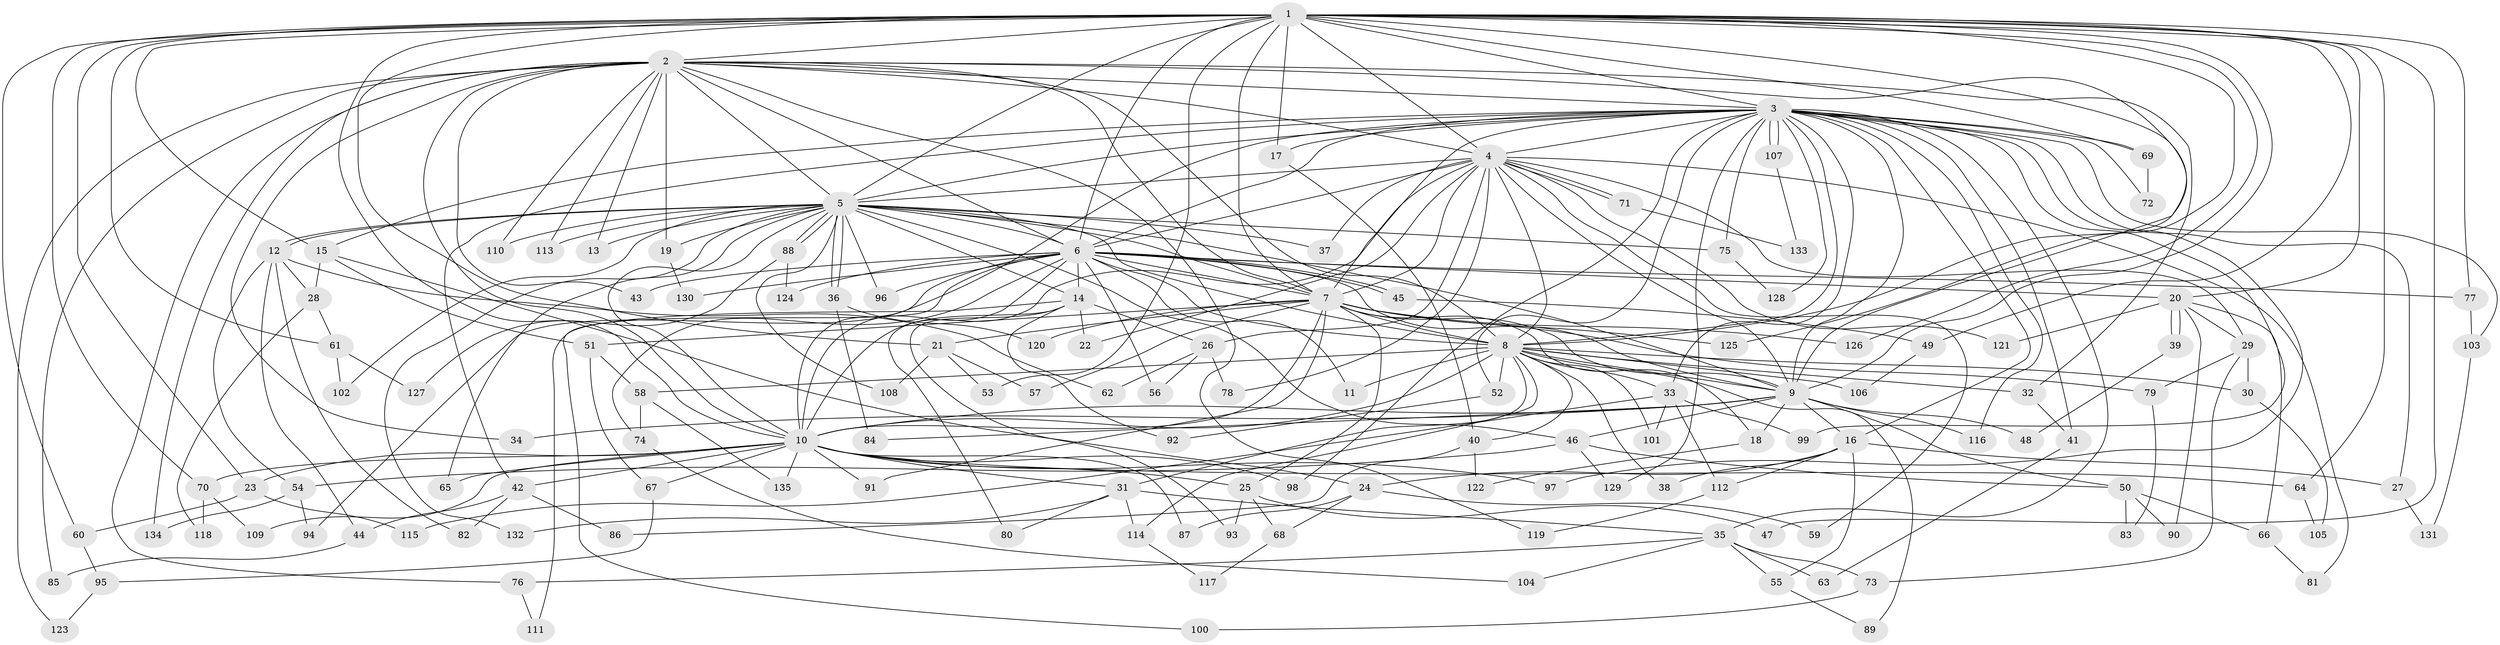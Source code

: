 // coarse degree distribution, {30: 0.010309278350515464, 18: 0.020618556701030927, 27: 0.010309278350515464, 25: 0.010309278350515464, 21: 0.010309278350515464, 23: 0.010309278350515464, 19: 0.010309278350515464, 2: 0.4948453608247423, 9: 0.010309278350515464, 8: 0.020618556701030927, 5: 0.061855670103092786, 3: 0.16494845360824742, 7: 0.020618556701030927, 4: 0.10309278350515463, 6: 0.041237113402061855}
// Generated by graph-tools (version 1.1) at 2025/23/03/03/25 07:23:35]
// undirected, 135 vertices, 295 edges
graph export_dot {
graph [start="1"]
  node [color=gray90,style=filled];
  1;
  2;
  3;
  4;
  5;
  6;
  7;
  8;
  9;
  10;
  11;
  12;
  13;
  14;
  15;
  16;
  17;
  18;
  19;
  20;
  21;
  22;
  23;
  24;
  25;
  26;
  27;
  28;
  29;
  30;
  31;
  32;
  33;
  34;
  35;
  36;
  37;
  38;
  39;
  40;
  41;
  42;
  43;
  44;
  45;
  46;
  47;
  48;
  49;
  50;
  51;
  52;
  53;
  54;
  55;
  56;
  57;
  58;
  59;
  60;
  61;
  62;
  63;
  64;
  65;
  66;
  67;
  68;
  69;
  70;
  71;
  72;
  73;
  74;
  75;
  76;
  77;
  78;
  79;
  80;
  81;
  82;
  83;
  84;
  85;
  86;
  87;
  88;
  89;
  90;
  91;
  92;
  93;
  94;
  95;
  96;
  97;
  98;
  99;
  100;
  101;
  102;
  103;
  104;
  105;
  106;
  107;
  108;
  109;
  110;
  111;
  112;
  113;
  114;
  115;
  116;
  117;
  118;
  119;
  120;
  121;
  122;
  123;
  124;
  125;
  126;
  127;
  128;
  129;
  130;
  131;
  132;
  133;
  134;
  135;
  1 -- 2;
  1 -- 3;
  1 -- 4;
  1 -- 5;
  1 -- 6;
  1 -- 7;
  1 -- 8;
  1 -- 9;
  1 -- 10;
  1 -- 15;
  1 -- 17;
  1 -- 20;
  1 -- 21;
  1 -- 23;
  1 -- 47;
  1 -- 49;
  1 -- 53;
  1 -- 60;
  1 -- 61;
  1 -- 64;
  1 -- 69;
  1 -- 70;
  1 -- 77;
  1 -- 125;
  1 -- 126;
  2 -- 3;
  2 -- 4;
  2 -- 5;
  2 -- 6;
  2 -- 7;
  2 -- 8;
  2 -- 9;
  2 -- 10;
  2 -- 13;
  2 -- 19;
  2 -- 32;
  2 -- 34;
  2 -- 43;
  2 -- 76;
  2 -- 85;
  2 -- 110;
  2 -- 113;
  2 -- 119;
  2 -- 123;
  2 -- 134;
  3 -- 4;
  3 -- 5;
  3 -- 6;
  3 -- 7;
  3 -- 8;
  3 -- 9;
  3 -- 10;
  3 -- 15;
  3 -- 16;
  3 -- 17;
  3 -- 27;
  3 -- 33;
  3 -- 35;
  3 -- 41;
  3 -- 42;
  3 -- 52;
  3 -- 69;
  3 -- 72;
  3 -- 75;
  3 -- 97;
  3 -- 98;
  3 -- 99;
  3 -- 103;
  3 -- 107;
  3 -- 107;
  3 -- 116;
  3 -- 128;
  3 -- 129;
  4 -- 5;
  4 -- 6;
  4 -- 7;
  4 -- 8;
  4 -- 9;
  4 -- 10;
  4 -- 22;
  4 -- 26;
  4 -- 29;
  4 -- 37;
  4 -- 59;
  4 -- 71;
  4 -- 71;
  4 -- 78;
  4 -- 81;
  4 -- 121;
  5 -- 6;
  5 -- 7;
  5 -- 8;
  5 -- 9;
  5 -- 10;
  5 -- 12;
  5 -- 12;
  5 -- 13;
  5 -- 14;
  5 -- 19;
  5 -- 36;
  5 -- 36;
  5 -- 37;
  5 -- 46;
  5 -- 65;
  5 -- 75;
  5 -- 88;
  5 -- 88;
  5 -- 96;
  5 -- 102;
  5 -- 108;
  5 -- 110;
  5 -- 113;
  5 -- 132;
  6 -- 7;
  6 -- 8;
  6 -- 9;
  6 -- 10;
  6 -- 11;
  6 -- 14;
  6 -- 20;
  6 -- 43;
  6 -- 45;
  6 -- 45;
  6 -- 56;
  6 -- 74;
  6 -- 77;
  6 -- 94;
  6 -- 96;
  6 -- 100;
  6 -- 124;
  6 -- 130;
  7 -- 8;
  7 -- 9;
  7 -- 10;
  7 -- 18;
  7 -- 21;
  7 -- 25;
  7 -- 51;
  7 -- 57;
  7 -- 79;
  7 -- 91;
  7 -- 120;
  7 -- 125;
  7 -- 126;
  8 -- 9;
  8 -- 10;
  8 -- 11;
  8 -- 30;
  8 -- 31;
  8 -- 32;
  8 -- 33;
  8 -- 38;
  8 -- 40;
  8 -- 52;
  8 -- 58;
  8 -- 89;
  8 -- 101;
  8 -- 106;
  8 -- 114;
  9 -- 10;
  9 -- 16;
  9 -- 18;
  9 -- 34;
  9 -- 46;
  9 -- 48;
  9 -- 50;
  9 -- 84;
  9 -- 116;
  10 -- 23;
  10 -- 25;
  10 -- 31;
  10 -- 42;
  10 -- 64;
  10 -- 65;
  10 -- 67;
  10 -- 70;
  10 -- 87;
  10 -- 91;
  10 -- 97;
  10 -- 98;
  10 -- 109;
  10 -- 135;
  12 -- 28;
  12 -- 44;
  12 -- 54;
  12 -- 62;
  12 -- 82;
  14 -- 22;
  14 -- 26;
  14 -- 80;
  14 -- 92;
  14 -- 93;
  14 -- 111;
  15 -- 24;
  15 -- 28;
  15 -- 51;
  16 -- 24;
  16 -- 27;
  16 -- 38;
  16 -- 55;
  16 -- 112;
  17 -- 40;
  18 -- 122;
  19 -- 130;
  20 -- 29;
  20 -- 39;
  20 -- 39;
  20 -- 66;
  20 -- 90;
  20 -- 121;
  21 -- 53;
  21 -- 57;
  21 -- 108;
  23 -- 60;
  23 -- 115;
  24 -- 59;
  24 -- 68;
  24 -- 87;
  25 -- 47;
  25 -- 68;
  25 -- 93;
  26 -- 56;
  26 -- 62;
  26 -- 78;
  27 -- 131;
  28 -- 61;
  28 -- 118;
  29 -- 30;
  29 -- 73;
  29 -- 79;
  30 -- 105;
  31 -- 35;
  31 -- 80;
  31 -- 114;
  31 -- 132;
  32 -- 41;
  33 -- 99;
  33 -- 101;
  33 -- 112;
  33 -- 115;
  35 -- 55;
  35 -- 63;
  35 -- 73;
  35 -- 76;
  35 -- 104;
  36 -- 84;
  36 -- 120;
  39 -- 48;
  40 -- 86;
  40 -- 122;
  41 -- 63;
  42 -- 44;
  42 -- 82;
  42 -- 86;
  44 -- 85;
  45 -- 49;
  46 -- 50;
  46 -- 54;
  46 -- 129;
  49 -- 106;
  50 -- 66;
  50 -- 83;
  50 -- 90;
  51 -- 58;
  51 -- 67;
  52 -- 92;
  54 -- 94;
  54 -- 134;
  55 -- 89;
  58 -- 74;
  58 -- 135;
  60 -- 95;
  61 -- 102;
  61 -- 127;
  64 -- 105;
  66 -- 81;
  67 -- 95;
  68 -- 117;
  69 -- 72;
  70 -- 109;
  70 -- 118;
  71 -- 133;
  73 -- 100;
  74 -- 104;
  75 -- 128;
  76 -- 111;
  77 -- 103;
  79 -- 83;
  88 -- 124;
  88 -- 127;
  95 -- 123;
  103 -- 131;
  107 -- 133;
  112 -- 119;
  114 -- 117;
}

